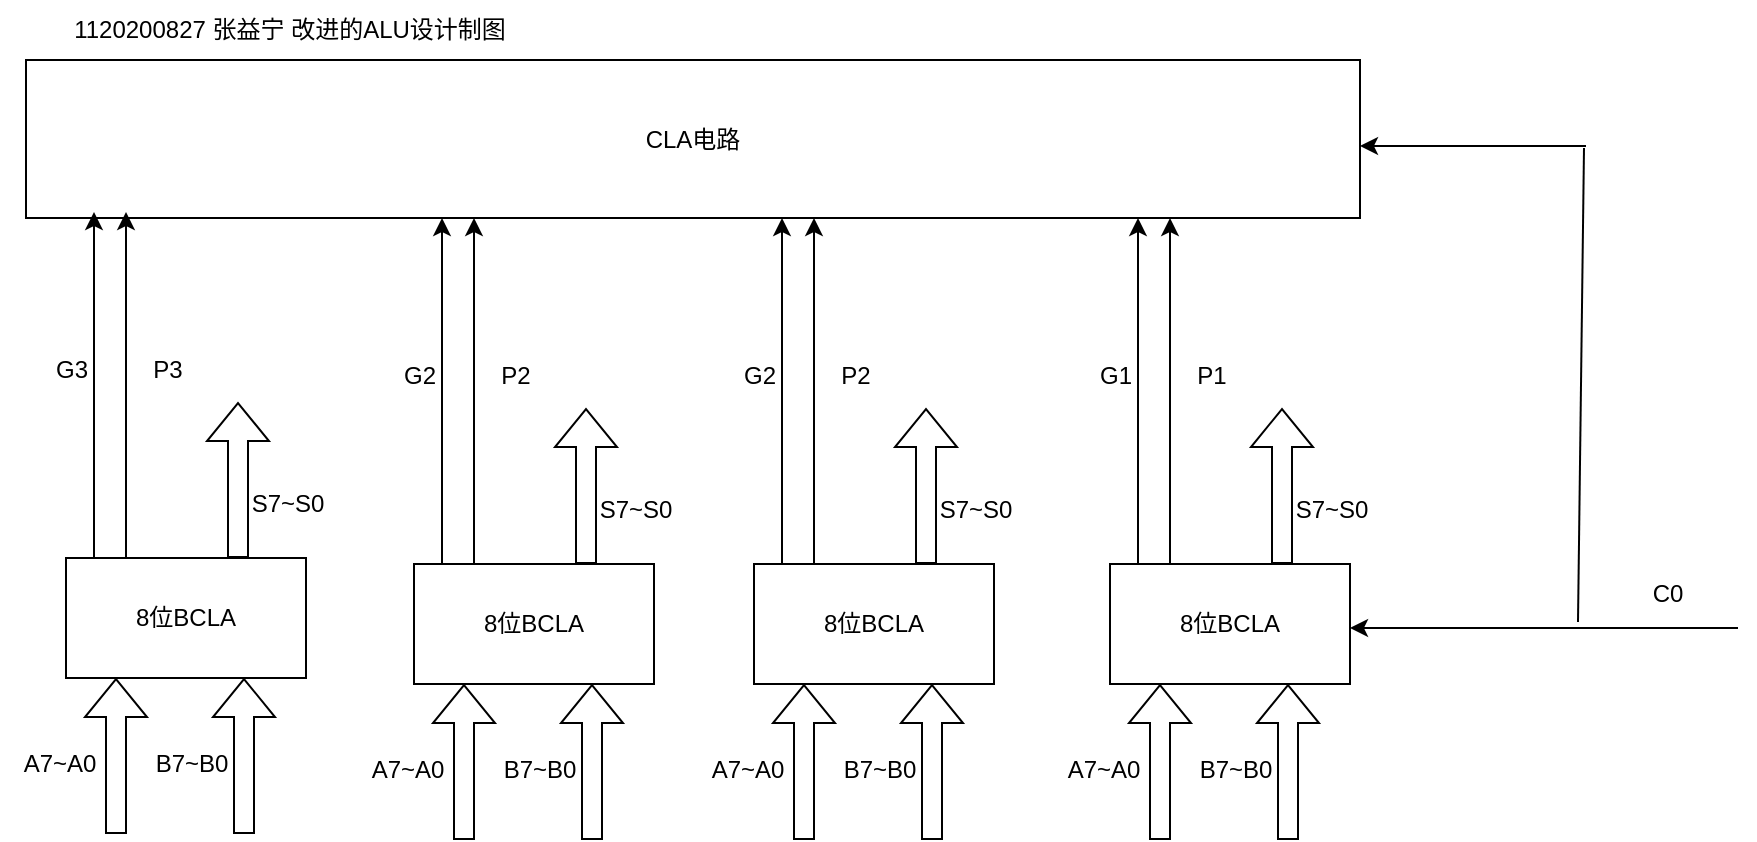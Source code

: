 <mxfile version="21.5.0" type="github">
  <diagram name="第 1 页" id="tp9-DIR90uXELLOAhKr_">
    <mxGraphModel dx="1101" dy="591" grid="0" gridSize="10" guides="1" tooltips="1" connect="1" arrows="1" fold="1" page="1" pageScale="1" pageWidth="2336" pageHeight="1654" math="0" shadow="0">
      <root>
        <mxCell id="0" />
        <mxCell id="1" parent="0" />
        <mxCell id="2G89EVDPKEi4vwQxbu5T-1" value="CLA电路" style="rounded=0;whiteSpace=wrap;html=1;" vertex="1" parent="1">
          <mxGeometry x="124" y="114" width="667" height="79" as="geometry" />
        </mxCell>
        <mxCell id="2G89EVDPKEi4vwQxbu5T-2" value="8位BCLA" style="rounded=0;whiteSpace=wrap;html=1;" vertex="1" parent="1">
          <mxGeometry x="666" y="366" width="120" height="60" as="geometry" />
        </mxCell>
        <mxCell id="2G89EVDPKEi4vwQxbu5T-3" value="1120200827 张益宁 改进的ALU设计制图" style="text;html=1;strokeColor=none;fillColor=none;align=center;verticalAlign=middle;whiteSpace=wrap;rounded=0;" vertex="1" parent="1">
          <mxGeometry x="113" y="84" width="286" height="30" as="geometry" />
        </mxCell>
        <mxCell id="2G89EVDPKEi4vwQxbu5T-4" value="" style="shape=flexArrow;endArrow=classic;html=1;rounded=0;" edge="1" parent="1">
          <mxGeometry width="50" height="50" relative="1" as="geometry">
            <mxPoint x="691" y="504" as="sourcePoint" />
            <mxPoint x="691" y="426" as="targetPoint" />
          </mxGeometry>
        </mxCell>
        <mxCell id="2G89EVDPKEi4vwQxbu5T-5" value="" style="shape=flexArrow;endArrow=classic;html=1;rounded=0;" edge="1" parent="1">
          <mxGeometry width="50" height="50" relative="1" as="geometry">
            <mxPoint x="755" y="504" as="sourcePoint" />
            <mxPoint x="755" y="426" as="targetPoint" />
          </mxGeometry>
        </mxCell>
        <mxCell id="2G89EVDPKEi4vwQxbu5T-6" value="A7~A0" style="text;html=1;strokeColor=none;fillColor=none;align=center;verticalAlign=middle;whiteSpace=wrap;rounded=0;" vertex="1" parent="1">
          <mxGeometry x="633" y="454" width="60" height="30" as="geometry" />
        </mxCell>
        <mxCell id="2G89EVDPKEi4vwQxbu5T-7" value="B7~B0" style="text;html=1;strokeColor=none;fillColor=none;align=center;verticalAlign=middle;whiteSpace=wrap;rounded=0;" vertex="1" parent="1">
          <mxGeometry x="699" y="454" width="60" height="30" as="geometry" />
        </mxCell>
        <mxCell id="2G89EVDPKEi4vwQxbu5T-8" value="" style="shape=flexArrow;endArrow=classic;html=1;rounded=0;" edge="1" parent="1">
          <mxGeometry width="50" height="50" relative="1" as="geometry">
            <mxPoint x="752" y="366" as="sourcePoint" />
            <mxPoint x="752" y="288" as="targetPoint" />
          </mxGeometry>
        </mxCell>
        <mxCell id="2G89EVDPKEi4vwQxbu5T-9" value="S7~S0" style="text;html=1;strokeColor=none;fillColor=none;align=center;verticalAlign=middle;whiteSpace=wrap;rounded=0;" vertex="1" parent="1">
          <mxGeometry x="747" y="324" width="60" height="30" as="geometry" />
        </mxCell>
        <mxCell id="2G89EVDPKEi4vwQxbu5T-11" value="" style="endArrow=classic;html=1;rounded=0;exitX=0.25;exitY=0;exitDx=0;exitDy=0;" edge="1" parent="1" source="2G89EVDPKEi4vwQxbu5T-2">
          <mxGeometry width="50" height="50" relative="1" as="geometry">
            <mxPoint x="787" y="405.842" as="sourcePoint" />
            <mxPoint x="696" y="366" as="targetPoint" />
          </mxGeometry>
        </mxCell>
        <mxCell id="2G89EVDPKEi4vwQxbu5T-12" value="" style="endArrow=classic;html=1;rounded=0;" edge="1" parent="1">
          <mxGeometry width="50" height="50" relative="1" as="geometry">
            <mxPoint x="696" y="365.667" as="sourcePoint" />
            <mxPoint x="696" y="193" as="targetPoint" />
          </mxGeometry>
        </mxCell>
        <mxCell id="2G89EVDPKEi4vwQxbu5T-13" value="G1" style="text;html=1;strokeColor=none;fillColor=none;align=center;verticalAlign=middle;whiteSpace=wrap;rounded=0;" vertex="1" parent="1">
          <mxGeometry x="639" y="257" width="60" height="30" as="geometry" />
        </mxCell>
        <mxCell id="2G89EVDPKEi4vwQxbu5T-14" value="" style="endArrow=classic;html=1;rounded=0;" edge="1" parent="1">
          <mxGeometry width="50" height="50" relative="1" as="geometry">
            <mxPoint x="680" y="365.667" as="sourcePoint" />
            <mxPoint x="680" y="193" as="targetPoint" />
          </mxGeometry>
        </mxCell>
        <mxCell id="2G89EVDPKEi4vwQxbu5T-15" value="P1" style="text;html=1;strokeColor=none;fillColor=none;align=center;verticalAlign=middle;whiteSpace=wrap;rounded=0;" vertex="1" parent="1">
          <mxGeometry x="687" y="257" width="60" height="30" as="geometry" />
        </mxCell>
        <mxCell id="2G89EVDPKEi4vwQxbu5T-16" value="8位BCLA" style="rounded=0;whiteSpace=wrap;html=1;" vertex="1" parent="1">
          <mxGeometry x="488" y="366" width="120" height="60" as="geometry" />
        </mxCell>
        <mxCell id="2G89EVDPKEi4vwQxbu5T-17" value="" style="shape=flexArrow;endArrow=classic;html=1;rounded=0;" edge="1" parent="1">
          <mxGeometry width="50" height="50" relative="1" as="geometry">
            <mxPoint x="513" y="504" as="sourcePoint" />
            <mxPoint x="513" y="426" as="targetPoint" />
          </mxGeometry>
        </mxCell>
        <mxCell id="2G89EVDPKEi4vwQxbu5T-18" value="" style="shape=flexArrow;endArrow=classic;html=1;rounded=0;" edge="1" parent="1">
          <mxGeometry width="50" height="50" relative="1" as="geometry">
            <mxPoint x="577" y="504" as="sourcePoint" />
            <mxPoint x="577" y="426" as="targetPoint" />
          </mxGeometry>
        </mxCell>
        <mxCell id="2G89EVDPKEi4vwQxbu5T-19" value="A7~A0" style="text;html=1;strokeColor=none;fillColor=none;align=center;verticalAlign=middle;whiteSpace=wrap;rounded=0;" vertex="1" parent="1">
          <mxGeometry x="455" y="454" width="60" height="30" as="geometry" />
        </mxCell>
        <mxCell id="2G89EVDPKEi4vwQxbu5T-20" value="B7~B0" style="text;html=1;strokeColor=none;fillColor=none;align=center;verticalAlign=middle;whiteSpace=wrap;rounded=0;" vertex="1" parent="1">
          <mxGeometry x="521" y="454" width="60" height="30" as="geometry" />
        </mxCell>
        <mxCell id="2G89EVDPKEi4vwQxbu5T-21" value="" style="shape=flexArrow;endArrow=classic;html=1;rounded=0;" edge="1" parent="1">
          <mxGeometry width="50" height="50" relative="1" as="geometry">
            <mxPoint x="574" y="366" as="sourcePoint" />
            <mxPoint x="574" y="288" as="targetPoint" />
          </mxGeometry>
        </mxCell>
        <mxCell id="2G89EVDPKEi4vwQxbu5T-22" value="S7~S0" style="text;html=1;strokeColor=none;fillColor=none;align=center;verticalAlign=middle;whiteSpace=wrap;rounded=0;" vertex="1" parent="1">
          <mxGeometry x="569" y="324" width="60" height="30" as="geometry" />
        </mxCell>
        <mxCell id="2G89EVDPKEi4vwQxbu5T-23" value="" style="endArrow=classic;html=1;rounded=0;exitX=0.25;exitY=0;exitDx=0;exitDy=0;" edge="1" parent="1" source="2G89EVDPKEi4vwQxbu5T-16">
          <mxGeometry width="50" height="50" relative="1" as="geometry">
            <mxPoint x="609" y="405.842" as="sourcePoint" />
            <mxPoint x="518" y="366" as="targetPoint" />
          </mxGeometry>
        </mxCell>
        <mxCell id="2G89EVDPKEi4vwQxbu5T-24" value="" style="endArrow=classic;html=1;rounded=0;" edge="1" parent="1">
          <mxGeometry width="50" height="50" relative="1" as="geometry">
            <mxPoint x="518" y="365.667" as="sourcePoint" />
            <mxPoint x="518" y="193" as="targetPoint" />
          </mxGeometry>
        </mxCell>
        <mxCell id="2G89EVDPKEi4vwQxbu5T-25" value="G2" style="text;html=1;strokeColor=none;fillColor=none;align=center;verticalAlign=middle;whiteSpace=wrap;rounded=0;" vertex="1" parent="1">
          <mxGeometry x="461" y="257" width="60" height="30" as="geometry" />
        </mxCell>
        <mxCell id="2G89EVDPKEi4vwQxbu5T-26" value="" style="endArrow=classic;html=1;rounded=0;" edge="1" parent="1">
          <mxGeometry width="50" height="50" relative="1" as="geometry">
            <mxPoint x="502" y="365.667" as="sourcePoint" />
            <mxPoint x="502" y="193" as="targetPoint" />
          </mxGeometry>
        </mxCell>
        <mxCell id="2G89EVDPKEi4vwQxbu5T-27" value="P2" style="text;html=1;strokeColor=none;fillColor=none;align=center;verticalAlign=middle;whiteSpace=wrap;rounded=0;" vertex="1" parent="1">
          <mxGeometry x="509" y="257" width="60" height="30" as="geometry" />
        </mxCell>
        <mxCell id="2G89EVDPKEi4vwQxbu5T-28" value="8位BCLA" style="rounded=0;whiteSpace=wrap;html=1;" vertex="1" parent="1">
          <mxGeometry x="318" y="366" width="120" height="60" as="geometry" />
        </mxCell>
        <mxCell id="2G89EVDPKEi4vwQxbu5T-29" value="" style="shape=flexArrow;endArrow=classic;html=1;rounded=0;" edge="1" parent="1">
          <mxGeometry width="50" height="50" relative="1" as="geometry">
            <mxPoint x="343" y="504" as="sourcePoint" />
            <mxPoint x="343" y="426" as="targetPoint" />
          </mxGeometry>
        </mxCell>
        <mxCell id="2G89EVDPKEi4vwQxbu5T-30" value="" style="shape=flexArrow;endArrow=classic;html=1;rounded=0;" edge="1" parent="1">
          <mxGeometry width="50" height="50" relative="1" as="geometry">
            <mxPoint x="407" y="504" as="sourcePoint" />
            <mxPoint x="407" y="426" as="targetPoint" />
          </mxGeometry>
        </mxCell>
        <mxCell id="2G89EVDPKEi4vwQxbu5T-31" value="A7~A0" style="text;html=1;strokeColor=none;fillColor=none;align=center;verticalAlign=middle;whiteSpace=wrap;rounded=0;" vertex="1" parent="1">
          <mxGeometry x="285" y="454" width="60" height="30" as="geometry" />
        </mxCell>
        <mxCell id="2G89EVDPKEi4vwQxbu5T-32" value="B7~B0" style="text;html=1;strokeColor=none;fillColor=none;align=center;verticalAlign=middle;whiteSpace=wrap;rounded=0;" vertex="1" parent="1">
          <mxGeometry x="351" y="454" width="60" height="30" as="geometry" />
        </mxCell>
        <mxCell id="2G89EVDPKEi4vwQxbu5T-33" value="" style="shape=flexArrow;endArrow=classic;html=1;rounded=0;" edge="1" parent="1">
          <mxGeometry width="50" height="50" relative="1" as="geometry">
            <mxPoint x="404" y="366" as="sourcePoint" />
            <mxPoint x="404" y="288" as="targetPoint" />
          </mxGeometry>
        </mxCell>
        <mxCell id="2G89EVDPKEi4vwQxbu5T-34" value="S7~S0" style="text;html=1;strokeColor=none;fillColor=none;align=center;verticalAlign=middle;whiteSpace=wrap;rounded=0;" vertex="1" parent="1">
          <mxGeometry x="399" y="324" width="60" height="30" as="geometry" />
        </mxCell>
        <mxCell id="2G89EVDPKEi4vwQxbu5T-35" value="" style="endArrow=classic;html=1;rounded=0;exitX=0.25;exitY=0;exitDx=0;exitDy=0;" edge="1" parent="1" source="2G89EVDPKEi4vwQxbu5T-28">
          <mxGeometry width="50" height="50" relative="1" as="geometry">
            <mxPoint x="439" y="405.842" as="sourcePoint" />
            <mxPoint x="348" y="366" as="targetPoint" />
          </mxGeometry>
        </mxCell>
        <mxCell id="2G89EVDPKEi4vwQxbu5T-36" value="" style="endArrow=classic;html=1;rounded=0;" edge="1" parent="1">
          <mxGeometry width="50" height="50" relative="1" as="geometry">
            <mxPoint x="348" y="365.667" as="sourcePoint" />
            <mxPoint x="348" y="193" as="targetPoint" />
          </mxGeometry>
        </mxCell>
        <mxCell id="2G89EVDPKEi4vwQxbu5T-37" value="G2" style="text;html=1;strokeColor=none;fillColor=none;align=center;verticalAlign=middle;whiteSpace=wrap;rounded=0;" vertex="1" parent="1">
          <mxGeometry x="291" y="257" width="60" height="30" as="geometry" />
        </mxCell>
        <mxCell id="2G89EVDPKEi4vwQxbu5T-38" value="" style="endArrow=classic;html=1;rounded=0;" edge="1" parent="1">
          <mxGeometry width="50" height="50" relative="1" as="geometry">
            <mxPoint x="332" y="365.667" as="sourcePoint" />
            <mxPoint x="332" y="193" as="targetPoint" />
          </mxGeometry>
        </mxCell>
        <mxCell id="2G89EVDPKEi4vwQxbu5T-39" value="P2" style="text;html=1;strokeColor=none;fillColor=none;align=center;verticalAlign=middle;whiteSpace=wrap;rounded=0;" vertex="1" parent="1">
          <mxGeometry x="339" y="257" width="60" height="30" as="geometry" />
        </mxCell>
        <mxCell id="2G89EVDPKEi4vwQxbu5T-40" value="8位BCLA" style="rounded=0;whiteSpace=wrap;html=1;" vertex="1" parent="1">
          <mxGeometry x="144" y="363" width="120" height="60" as="geometry" />
        </mxCell>
        <mxCell id="2G89EVDPKEi4vwQxbu5T-41" value="" style="shape=flexArrow;endArrow=classic;html=1;rounded=0;" edge="1" parent="1">
          <mxGeometry width="50" height="50" relative="1" as="geometry">
            <mxPoint x="169" y="501" as="sourcePoint" />
            <mxPoint x="169" y="423" as="targetPoint" />
          </mxGeometry>
        </mxCell>
        <mxCell id="2G89EVDPKEi4vwQxbu5T-42" value="" style="shape=flexArrow;endArrow=classic;html=1;rounded=0;" edge="1" parent="1">
          <mxGeometry width="50" height="50" relative="1" as="geometry">
            <mxPoint x="233" y="501" as="sourcePoint" />
            <mxPoint x="233" y="423" as="targetPoint" />
          </mxGeometry>
        </mxCell>
        <mxCell id="2G89EVDPKEi4vwQxbu5T-43" value="A7~A0" style="text;html=1;strokeColor=none;fillColor=none;align=center;verticalAlign=middle;whiteSpace=wrap;rounded=0;" vertex="1" parent="1">
          <mxGeometry x="111" y="451" width="60" height="30" as="geometry" />
        </mxCell>
        <mxCell id="2G89EVDPKEi4vwQxbu5T-44" value="B7~B0" style="text;html=1;strokeColor=none;fillColor=none;align=center;verticalAlign=middle;whiteSpace=wrap;rounded=0;" vertex="1" parent="1">
          <mxGeometry x="177" y="451" width="60" height="30" as="geometry" />
        </mxCell>
        <mxCell id="2G89EVDPKEi4vwQxbu5T-45" value="" style="shape=flexArrow;endArrow=classic;html=1;rounded=0;" edge="1" parent="1">
          <mxGeometry width="50" height="50" relative="1" as="geometry">
            <mxPoint x="230" y="363" as="sourcePoint" />
            <mxPoint x="230" y="285" as="targetPoint" />
          </mxGeometry>
        </mxCell>
        <mxCell id="2G89EVDPKEi4vwQxbu5T-46" value="S7~S0" style="text;html=1;strokeColor=none;fillColor=none;align=center;verticalAlign=middle;whiteSpace=wrap;rounded=0;" vertex="1" parent="1">
          <mxGeometry x="225" y="321" width="60" height="30" as="geometry" />
        </mxCell>
        <mxCell id="2G89EVDPKEi4vwQxbu5T-47" value="" style="endArrow=classic;html=1;rounded=0;exitX=0.25;exitY=0;exitDx=0;exitDy=0;" edge="1" parent="1" source="2G89EVDPKEi4vwQxbu5T-40">
          <mxGeometry width="50" height="50" relative="1" as="geometry">
            <mxPoint x="265" y="402.842" as="sourcePoint" />
            <mxPoint x="174" y="363" as="targetPoint" />
          </mxGeometry>
        </mxCell>
        <mxCell id="2G89EVDPKEi4vwQxbu5T-48" value="" style="endArrow=classic;html=1;rounded=0;" edge="1" parent="1">
          <mxGeometry width="50" height="50" relative="1" as="geometry">
            <mxPoint x="174" y="362.667" as="sourcePoint" />
            <mxPoint x="174" y="190" as="targetPoint" />
          </mxGeometry>
        </mxCell>
        <mxCell id="2G89EVDPKEi4vwQxbu5T-49" value="G3" style="text;html=1;strokeColor=none;fillColor=none;align=center;verticalAlign=middle;whiteSpace=wrap;rounded=0;" vertex="1" parent="1">
          <mxGeometry x="117" y="254" width="60" height="30" as="geometry" />
        </mxCell>
        <mxCell id="2G89EVDPKEi4vwQxbu5T-50" value="" style="endArrow=classic;html=1;rounded=0;" edge="1" parent="1">
          <mxGeometry width="50" height="50" relative="1" as="geometry">
            <mxPoint x="158" y="362.667" as="sourcePoint" />
            <mxPoint x="158" y="190" as="targetPoint" />
          </mxGeometry>
        </mxCell>
        <mxCell id="2G89EVDPKEi4vwQxbu5T-51" value="P3" style="text;html=1;strokeColor=none;fillColor=none;align=center;verticalAlign=middle;whiteSpace=wrap;rounded=0;" vertex="1" parent="1">
          <mxGeometry x="165" y="254" width="60" height="30" as="geometry" />
        </mxCell>
        <mxCell id="2G89EVDPKEi4vwQxbu5T-52" value="" style="endArrow=classic;html=1;rounded=0;" edge="1" parent="1">
          <mxGeometry width="50" height="50" relative="1" as="geometry">
            <mxPoint x="980" y="398" as="sourcePoint" />
            <mxPoint x="786" y="398" as="targetPoint" />
          </mxGeometry>
        </mxCell>
        <mxCell id="2G89EVDPKEi4vwQxbu5T-53" value="" style="endArrow=classic;html=1;rounded=0;" edge="1" parent="1">
          <mxGeometry width="50" height="50" relative="1" as="geometry">
            <mxPoint x="904" y="157" as="sourcePoint" />
            <mxPoint x="791" y="157" as="targetPoint" />
          </mxGeometry>
        </mxCell>
        <mxCell id="2G89EVDPKEi4vwQxbu5T-54" value="" style="endArrow=none;html=1;rounded=0;" edge="1" parent="1">
          <mxGeometry width="50" height="50" relative="1" as="geometry">
            <mxPoint x="900" y="395" as="sourcePoint" />
            <mxPoint x="903" y="158" as="targetPoint" />
          </mxGeometry>
        </mxCell>
        <mxCell id="2G89EVDPKEi4vwQxbu5T-69" value="C0" style="text;html=1;strokeColor=none;fillColor=none;align=center;verticalAlign=middle;whiteSpace=wrap;rounded=0;" vertex="1" parent="1">
          <mxGeometry x="905" y="366" width="80" height="30" as="geometry" />
        </mxCell>
      </root>
    </mxGraphModel>
  </diagram>
</mxfile>
